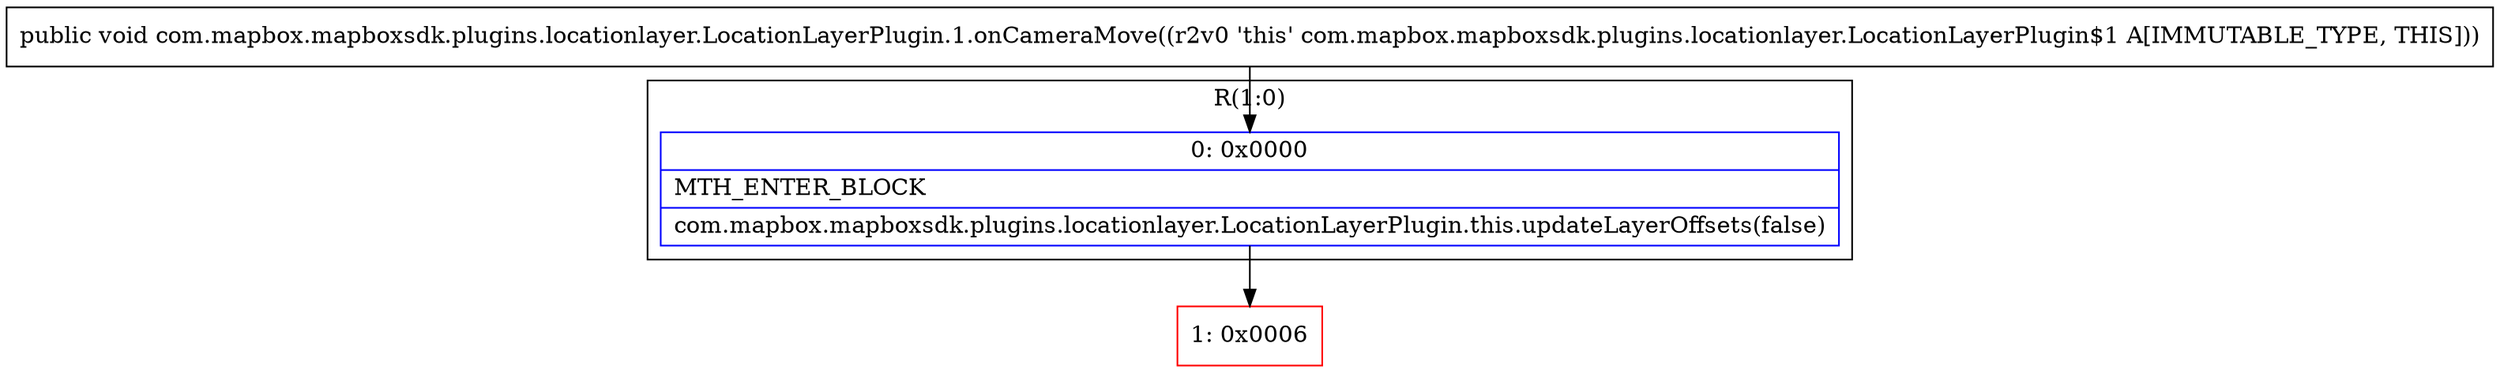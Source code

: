 digraph "CFG forcom.mapbox.mapboxsdk.plugins.locationlayer.LocationLayerPlugin.1.onCameraMove()V" {
subgraph cluster_Region_249216450 {
label = "R(1:0)";
node [shape=record,color=blue];
Node_0 [shape=record,label="{0\:\ 0x0000|MTH_ENTER_BLOCK\l|com.mapbox.mapboxsdk.plugins.locationlayer.LocationLayerPlugin.this.updateLayerOffsets(false)\l}"];
}
Node_1 [shape=record,color=red,label="{1\:\ 0x0006}"];
MethodNode[shape=record,label="{public void com.mapbox.mapboxsdk.plugins.locationlayer.LocationLayerPlugin.1.onCameraMove((r2v0 'this' com.mapbox.mapboxsdk.plugins.locationlayer.LocationLayerPlugin$1 A[IMMUTABLE_TYPE, THIS])) }"];
MethodNode -> Node_0;
Node_0 -> Node_1;
}

